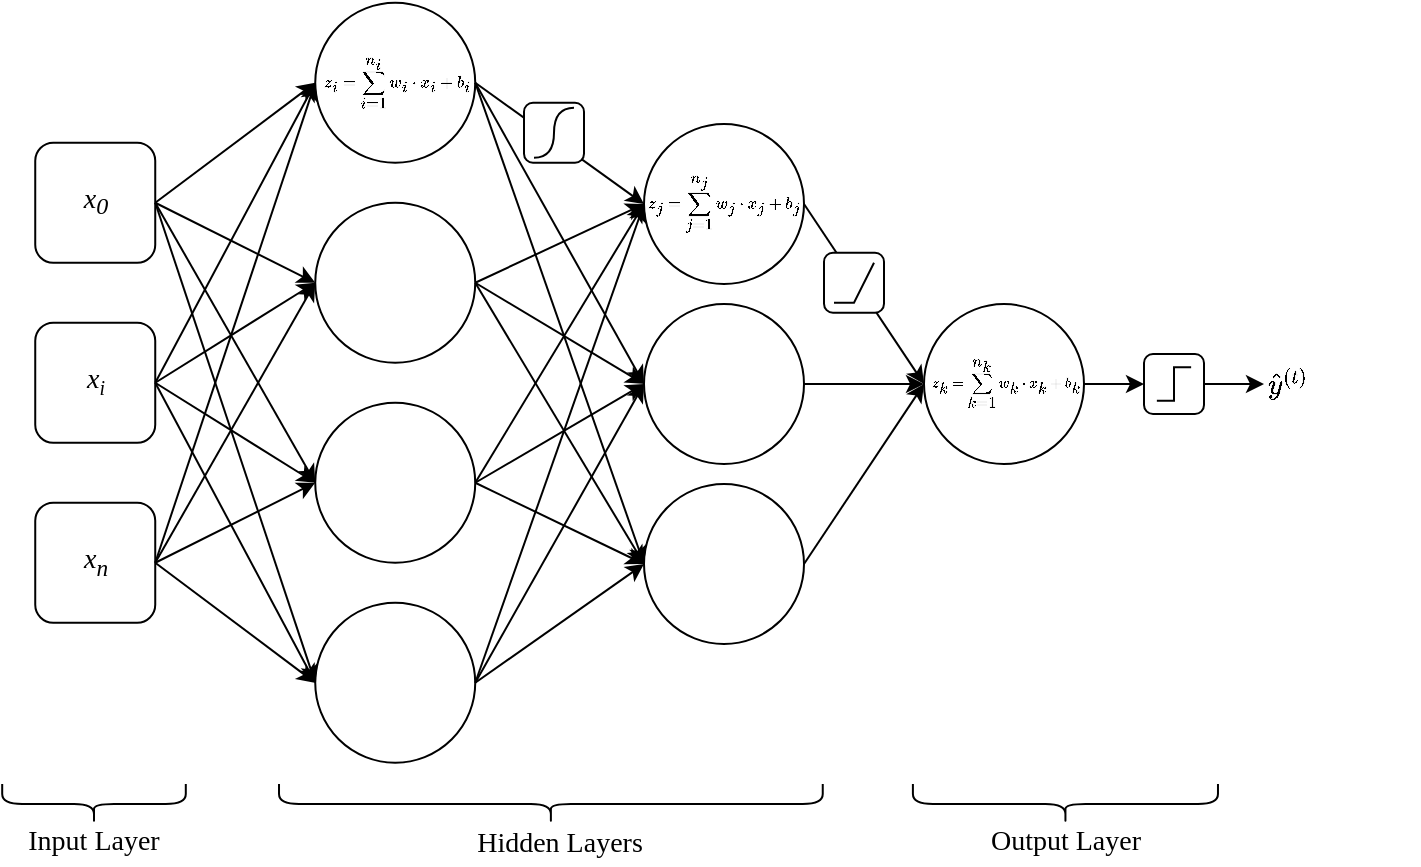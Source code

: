 <mxfile version="19.0.1" type="device"><diagram id="zTrm6CXCA7BvA5WPWr1C" name="Page-1"><mxGraphModel dx="1178" dy="695" grid="1" gridSize="10" guides="1" tooltips="1" connect="1" arrows="1" fold="1" page="1" pageScale="1" pageWidth="1169" pageHeight="1654" math="1" shadow="0"><root><mxCell id="0"/><mxCell id="1" parent="0"/><mxCell id="w0d3OG-aLKGKFuULK2Uq-380" value="" style="whiteSpace=wrap;html=1;aspect=fixed;rounded=1;fontFamily=Linux Libertine;fontSize=7;strokeWidth=1;fillColor=none;" parent="1" vertex="1"><mxGeometry x="455.62" y="509.38" width="60" height="60" as="geometry"/></mxCell><mxCell id="w0d3OG-aLKGKFuULK2Uq-379" value="" style="whiteSpace=wrap;html=1;aspect=fixed;rounded=1;fontFamily=Linux Libertine;fontSize=7;strokeWidth=1;fillColor=none;" parent="1" vertex="1"><mxGeometry x="455.62" y="419.38" width="60" height="60" as="geometry"/></mxCell><mxCell id="w0d3OG-aLKGKFuULK2Uq-378" value="" style="whiteSpace=wrap;html=1;aspect=fixed;rounded=1;fontFamily=Linux Libertine;fontSize=7;strokeWidth=1;fillColor=none;" parent="1" vertex="1"><mxGeometry x="455.62" y="329.38" width="60" height="60" as="geometry"/></mxCell><mxCell id="w0d3OG-aLKGKFuULK2Uq-266" value="" style="ellipse;whiteSpace=wrap;html=1;aspect=fixed;" parent="1" vertex="1"><mxGeometry x="900" y="410" width="80" height="80" as="geometry"/></mxCell><mxCell id="w0d3OG-aLKGKFuULK2Uq-26" value="" style="ellipse;whiteSpace=wrap;html=1;aspect=fixed;" parent="1" vertex="1"><mxGeometry x="595.62" y="459.38" width="80" height="80" as="geometry"/></mxCell><mxCell id="w0d3OG-aLKGKFuULK2Uq-27" value="" style="ellipse;whiteSpace=wrap;html=1;aspect=fixed;" parent="1" vertex="1"><mxGeometry x="595.62" y="359.38" width="80" height="80" as="geometry"/></mxCell><mxCell id="w0d3OG-aLKGKFuULK2Uq-28" value="" style="ellipse;whiteSpace=wrap;html=1;aspect=fixed;" parent="1" vertex="1"><mxGeometry x="595.62" y="259.38" width="80" height="80" as="geometry"/></mxCell><mxCell id="w0d3OG-aLKGKFuULK2Uq-29" value="" style="ellipse;whiteSpace=wrap;html=1;aspect=fixed;" parent="1" vertex="1"><mxGeometry x="595.62" y="559.38" width="80" height="80" as="geometry"/></mxCell><mxCell id="w0d3OG-aLKGKFuULK2Uq-30" value="&lt;i style=&quot;&quot;&gt;x&lt;sub style=&quot;&quot;&gt;&lt;font style=&quot;font-size: 12px;&quot;&gt;0&lt;/font&gt;&lt;/sub&gt;&lt;/i&gt;" style="text;html=1;strokeColor=none;fillColor=none;align=center;verticalAlign=middle;whiteSpace=wrap;rounded=0;fontFamily=Linux Libertine;fontSize=14;" parent="1" vertex="1"><mxGeometry x="475.62" y="349.38" width="20" height="20" as="geometry"/></mxCell><mxCell id="w0d3OG-aLKGKFuULK2Uq-34" value="&lt;i style=&quot;&quot;&gt;x&lt;span style=&quot;font-size: 12px;&quot;&gt;&lt;sub&gt;i&lt;/sub&gt;&lt;/span&gt;&lt;/i&gt;" style="text;html=1;strokeColor=none;fillColor=none;align=center;verticalAlign=middle;whiteSpace=wrap;rounded=0;fontFamily=Linux Libertine;fontSize=14;" parent="1" vertex="1"><mxGeometry x="475.62" y="439.38" width="20" height="20" as="geometry"/></mxCell><mxCell id="w0d3OG-aLKGKFuULK2Uq-35" value="&lt;i style=&quot;&quot;&gt;x&lt;sub&gt;n&lt;/sub&gt;&lt;/i&gt;" style="text;html=1;strokeColor=none;fillColor=none;align=center;verticalAlign=middle;whiteSpace=wrap;rounded=0;fontFamily=Linux Libertine;fontSize=14;" parent="1" vertex="1"><mxGeometry x="475.62" y="529.38" width="20" height="20" as="geometry"/></mxCell><mxCell id="w0d3OG-aLKGKFuULK2Uq-146" value="" style="endArrow=classic;html=1;rounded=0;fontSize=5;exitX=1;exitY=0.5;exitDx=0;exitDy=0;entryX=0;entryY=0.5;entryDx=0;entryDy=0;" parent="1" source="w0d3OG-aLKGKFuULK2Uq-378" target="w0d3OG-aLKGKFuULK2Uq-27" edge="1"><mxGeometry width="50" height="50" relative="1" as="geometry"><mxPoint x="535.62" y="359.38" as="sourcePoint"/><mxPoint x="615.62" y="469.38" as="targetPoint"/></mxGeometry></mxCell><mxCell id="w0d3OG-aLKGKFuULK2Uq-147" value="" style="endArrow=classic;html=1;rounded=0;fontSize=5;exitX=1;exitY=0.5;exitDx=0;exitDy=0;entryX=0;entryY=0.5;entryDx=0;entryDy=0;" parent="1" source="w0d3OG-aLKGKFuULK2Uq-379" target="w0d3OG-aLKGKFuULK2Uq-26" edge="1"><mxGeometry width="50" height="50" relative="1" as="geometry"><mxPoint x="535.62" y="449.38" as="sourcePoint"/><mxPoint x="625.62" y="479.38" as="targetPoint"/></mxGeometry></mxCell><mxCell id="w0d3OG-aLKGKFuULK2Uq-148" value="" style="endArrow=classic;html=1;rounded=0;fontSize=5;exitX=1;exitY=0.5;exitDx=0;exitDy=0;entryX=0;entryY=0.5;entryDx=0;entryDy=0;" parent="1" source="w0d3OG-aLKGKFuULK2Uq-378" target="w0d3OG-aLKGKFuULK2Uq-26" edge="1"><mxGeometry width="50" height="50" relative="1" as="geometry"><mxPoint x="535.62" y="359.38" as="sourcePoint"/><mxPoint x="635.62" y="489.38" as="targetPoint"/></mxGeometry></mxCell><mxCell id="w0d3OG-aLKGKFuULK2Uq-149" value="" style="endArrow=classic;html=1;rounded=0;fontSize=5;exitX=1;exitY=0.5;exitDx=0;exitDy=0;entryX=0;entryY=0.5;entryDx=0;entryDy=0;" parent="1" source="w0d3OG-aLKGKFuULK2Uq-378" target="w0d3OG-aLKGKFuULK2Uq-29" edge="1"><mxGeometry width="50" height="50" relative="1" as="geometry"><mxPoint x="535.62" y="359.38" as="sourcePoint"/><mxPoint x="645.62" y="499.38" as="targetPoint"/></mxGeometry></mxCell><mxCell id="w0d3OG-aLKGKFuULK2Uq-150" value="" style="endArrow=classic;html=1;rounded=0;fontSize=5;exitX=1;exitY=0.5;exitDx=0;exitDy=0;entryX=0;entryY=0.5;entryDx=0;entryDy=0;" parent="1" source="w0d3OG-aLKGKFuULK2Uq-379" target="w0d3OG-aLKGKFuULK2Uq-28" edge="1"><mxGeometry width="50" height="50" relative="1" as="geometry"><mxPoint x="535.62" y="449.38" as="sourcePoint"/><mxPoint x="655.62" y="509.38" as="targetPoint"/></mxGeometry></mxCell><mxCell id="w0d3OG-aLKGKFuULK2Uq-151" value="" style="endArrow=classic;html=1;rounded=0;fontSize=5;exitX=1;exitY=0.5;exitDx=0;exitDy=0;entryX=0;entryY=0.5;entryDx=0;entryDy=0;" parent="1" source="w0d3OG-aLKGKFuULK2Uq-379" target="w0d3OG-aLKGKFuULK2Uq-27" edge="1"><mxGeometry width="50" height="50" relative="1" as="geometry"><mxPoint x="535.62" y="449.38" as="sourcePoint"/><mxPoint x="665.62" y="519.38" as="targetPoint"/></mxGeometry></mxCell><mxCell id="w0d3OG-aLKGKFuULK2Uq-152" value="" style="endArrow=classic;html=1;rounded=0;fontSize=5;exitX=1;exitY=0.5;exitDx=0;exitDy=0;entryX=0;entryY=0.5;entryDx=0;entryDy=0;" parent="1" source="w0d3OG-aLKGKFuULK2Uq-379" target="w0d3OG-aLKGKFuULK2Uq-29" edge="1"><mxGeometry width="50" height="50" relative="1" as="geometry"><mxPoint x="535.62" y="449.38" as="sourcePoint"/><mxPoint x="675.62" y="529.38" as="targetPoint"/></mxGeometry></mxCell><mxCell id="w0d3OG-aLKGKFuULK2Uq-153" value="" style="endArrow=classic;html=1;rounded=0;fontSize=5;exitX=1;exitY=0.5;exitDx=0;exitDy=0;entryX=0;entryY=0.5;entryDx=0;entryDy=0;" parent="1" source="w0d3OG-aLKGKFuULK2Uq-380" target="w0d3OG-aLKGKFuULK2Uq-28" edge="1"><mxGeometry width="50" height="50" relative="1" as="geometry"><mxPoint x="535.62" y="539.38" as="sourcePoint"/><mxPoint x="685.62" y="539.38" as="targetPoint"/></mxGeometry></mxCell><mxCell id="w0d3OG-aLKGKFuULK2Uq-154" value="" style="endArrow=classic;html=1;rounded=0;fontSize=5;entryX=0;entryY=0.5;entryDx=0;entryDy=0;exitX=1;exitY=0.5;exitDx=0;exitDy=0;" parent="1" source="w0d3OG-aLKGKFuULK2Uq-380" target="w0d3OG-aLKGKFuULK2Uq-27" edge="1"><mxGeometry width="50" height="50" relative="1" as="geometry"><mxPoint x="545.62" y="539.38" as="sourcePoint"/><mxPoint x="695.62" y="549.38" as="targetPoint"/></mxGeometry></mxCell><mxCell id="w0d3OG-aLKGKFuULK2Uq-155" value="" style="endArrow=classic;html=1;rounded=0;fontSize=5;exitX=1;exitY=0.5;exitDx=0;exitDy=0;entryX=0;entryY=0.5;entryDx=0;entryDy=0;" parent="1" source="w0d3OG-aLKGKFuULK2Uq-380" target="w0d3OG-aLKGKFuULK2Uq-26" edge="1"><mxGeometry width="50" height="50" relative="1" as="geometry"><mxPoint x="535.62" y="539.38" as="sourcePoint"/><mxPoint x="705.62" y="559.38" as="targetPoint"/></mxGeometry></mxCell><mxCell id="w0d3OG-aLKGKFuULK2Uq-156" value="" style="endArrow=classic;html=1;rounded=0;fontSize=5;exitX=1;exitY=0.5;exitDx=0;exitDy=0;entryX=0;entryY=0.5;entryDx=0;entryDy=0;" parent="1" source="w0d3OG-aLKGKFuULK2Uq-380" target="w0d3OG-aLKGKFuULK2Uq-29" edge="1"><mxGeometry width="50" height="50" relative="1" as="geometry"><mxPoint x="535.62" y="539.38" as="sourcePoint"/><mxPoint x="715.62" y="569.38" as="targetPoint"/></mxGeometry></mxCell><mxCell id="w0d3OG-aLKGKFuULK2Uq-157" value="" style="ellipse;whiteSpace=wrap;html=1;aspect=fixed;" parent="1" vertex="1"><mxGeometry x="760" y="320" width="80" height="80" as="geometry"/></mxCell><mxCell id="w0d3OG-aLKGKFuULK2Uq-158" value="" style="ellipse;whiteSpace=wrap;html=1;aspect=fixed;" parent="1" vertex="1"><mxGeometry x="760" y="410" width="80" height="80" as="geometry"/></mxCell><mxCell id="w0d3OG-aLKGKFuULK2Uq-159" value="" style="ellipse;whiteSpace=wrap;html=1;aspect=fixed;" parent="1" vertex="1"><mxGeometry x="760" y="500" width="80" height="80" as="geometry"/></mxCell><mxCell id="w0d3OG-aLKGKFuULK2Uq-162" value="" style="endArrow=classic;html=1;rounded=0;fontSize=5;exitX=1;exitY=0.5;exitDx=0;exitDy=0;entryX=0;entryY=0.5;entryDx=0;entryDy=0;" parent="1" source="w0d3OG-aLKGKFuULK2Uq-157" target="w0d3OG-aLKGKFuULK2Uq-266" edge="1"><mxGeometry x="0.302" y="-3" width="50" height="50" relative="1" as="geometry"><mxPoint x="730" y="530" as="sourcePoint"/><mxPoint x="890" y="450" as="targetPoint"/><mxPoint as="offset"/></mxGeometry></mxCell><mxCell id="w0d3OG-aLKGKFuULK2Uq-163" value="" style="endArrow=classic;html=1;rounded=0;fontSize=5;exitX=1;exitY=0.5;exitDx=0;exitDy=0;entryX=0;entryY=0.5;entryDx=0;entryDy=0;" parent="1" source="w0d3OG-aLKGKFuULK2Uq-27" target="w0d3OG-aLKGKFuULK2Uq-157" edge="1"><mxGeometry width="50" height="50" relative="1" as="geometry"><mxPoint x="780" y="540" as="sourcePoint"/><mxPoint x="830" y="490" as="targetPoint"/></mxGeometry></mxCell><mxCell id="w0d3OG-aLKGKFuULK2Uq-164" value="" style="endArrow=classic;html=1;rounded=0;fontSize=5;exitX=1;exitY=0.5;exitDx=0;exitDy=0;entryX=0;entryY=0.5;entryDx=0;entryDy=0;" parent="1" source="w0d3OG-aLKGKFuULK2Uq-26" target="w0d3OG-aLKGKFuULK2Uq-157" edge="1"><mxGeometry width="50" height="50" relative="1" as="geometry"><mxPoint x="790" y="550" as="sourcePoint"/><mxPoint x="840" y="500" as="targetPoint"/></mxGeometry></mxCell><mxCell id="w0d3OG-aLKGKFuULK2Uq-165" value="" style="endArrow=classic;html=1;rounded=0;fontSize=5;exitX=1;exitY=0.5;exitDx=0;exitDy=0;entryX=0;entryY=0.5;entryDx=0;entryDy=0;" parent="1" source="w0d3OG-aLKGKFuULK2Uq-29" target="w0d3OG-aLKGKFuULK2Uq-157" edge="1"><mxGeometry width="50" height="50" relative="1" as="geometry"><mxPoint x="800" y="560" as="sourcePoint"/><mxPoint x="850" y="510" as="targetPoint"/></mxGeometry></mxCell><mxCell id="w0d3OG-aLKGKFuULK2Uq-166" value="" style="endArrow=classic;html=1;rounded=0;fontSize=5;exitX=1;exitY=0.5;exitDx=0;exitDy=0;entryX=0;entryY=0.5;entryDx=0;entryDy=0;" parent="1" source="w0d3OG-aLKGKFuULK2Uq-28" target="w0d3OG-aLKGKFuULK2Uq-158" edge="1"><mxGeometry width="50" height="50" relative="1" as="geometry"><mxPoint x="810" y="570" as="sourcePoint"/><mxPoint x="860" y="520" as="targetPoint"/></mxGeometry></mxCell><mxCell id="w0d3OG-aLKGKFuULK2Uq-167" value="" style="endArrow=classic;html=1;rounded=0;fontSize=5;exitX=1;exitY=0.5;exitDx=0;exitDy=0;entryX=0;entryY=0.5;entryDx=0;entryDy=0;" parent="1" source="w0d3OG-aLKGKFuULK2Uq-28" target="w0d3OG-aLKGKFuULK2Uq-159" edge="1"><mxGeometry width="50" height="50" relative="1" as="geometry"><mxPoint x="820" y="580" as="sourcePoint"/><mxPoint x="870" y="530" as="targetPoint"/></mxGeometry></mxCell><mxCell id="w0d3OG-aLKGKFuULK2Uq-168" value="" style="endArrow=classic;html=1;rounded=0;fontSize=5;exitX=1;exitY=0.5;exitDx=0;exitDy=0;entryX=0;entryY=0.5;entryDx=0;entryDy=0;" parent="1" source="w0d3OG-aLKGKFuULK2Uq-27" target="w0d3OG-aLKGKFuULK2Uq-158" edge="1"><mxGeometry width="50" height="50" relative="1" as="geometry"><mxPoint x="830" y="590" as="sourcePoint"/><mxPoint x="880" y="540" as="targetPoint"/></mxGeometry></mxCell><mxCell id="w0d3OG-aLKGKFuULK2Uq-169" value="" style="endArrow=classic;html=1;rounded=0;fontSize=5;exitX=1;exitY=0.5;exitDx=0;exitDy=0;entryX=0;entryY=0.5;entryDx=0;entryDy=0;" parent="1" source="w0d3OG-aLKGKFuULK2Uq-27" target="w0d3OG-aLKGKFuULK2Uq-159" edge="1"><mxGeometry width="50" height="50" relative="1" as="geometry"><mxPoint x="840" y="600" as="sourcePoint"/><mxPoint x="890" y="550" as="targetPoint"/></mxGeometry></mxCell><mxCell id="w0d3OG-aLKGKFuULK2Uq-171" value="" style="endArrow=classic;html=1;rounded=0;fontSize=5;exitX=1;exitY=0.5;exitDx=0;exitDy=0;entryX=0;entryY=0.5;entryDx=0;entryDy=0;" parent="1" source="w0d3OG-aLKGKFuULK2Uq-26" target="w0d3OG-aLKGKFuULK2Uq-158" edge="1"><mxGeometry width="50" height="50" relative="1" as="geometry"><mxPoint x="850" y="610" as="sourcePoint"/><mxPoint x="900" y="560" as="targetPoint"/></mxGeometry></mxCell><mxCell id="w0d3OG-aLKGKFuULK2Uq-172" value="" style="endArrow=classic;html=1;rounded=0;fontSize=5;exitX=1;exitY=0.5;exitDx=0;exitDy=0;entryX=0;entryY=0.5;entryDx=0;entryDy=0;" parent="1" source="w0d3OG-aLKGKFuULK2Uq-26" target="w0d3OG-aLKGKFuULK2Uq-159" edge="1"><mxGeometry width="50" height="50" relative="1" as="geometry"><mxPoint x="860" y="620" as="sourcePoint"/><mxPoint x="910" y="570" as="targetPoint"/></mxGeometry></mxCell><mxCell id="w0d3OG-aLKGKFuULK2Uq-173" value="" style="endArrow=classic;html=1;rounded=0;fontSize=5;entryX=0;entryY=0.5;entryDx=0;entryDy=0;exitX=1;exitY=0.5;exitDx=0;exitDy=0;" parent="1" source="w0d3OG-aLKGKFuULK2Uq-29" target="w0d3OG-aLKGKFuULK2Uq-158" edge="1"><mxGeometry width="50" height="50" relative="1" as="geometry"><mxPoint x="720" y="600" as="sourcePoint"/><mxPoint x="920" y="580" as="targetPoint"/></mxGeometry></mxCell><mxCell id="w0d3OG-aLKGKFuULK2Uq-174" value="" style="endArrow=classic;html=1;rounded=0;fontSize=5;exitX=1;exitY=0.5;exitDx=0;exitDy=0;entryX=0;entryY=0.5;entryDx=0;entryDy=0;" parent="1" source="w0d3OG-aLKGKFuULK2Uq-29" target="w0d3OG-aLKGKFuULK2Uq-159" edge="1"><mxGeometry width="50" height="50" relative="1" as="geometry"><mxPoint x="880" y="640" as="sourcePoint"/><mxPoint x="930" y="590" as="targetPoint"/></mxGeometry></mxCell><mxCell id="w0d3OG-aLKGKFuULK2Uq-175" value="" style="endArrow=classic;html=1;rounded=0;fontSize=5;exitX=1;exitY=0.5;exitDx=0;exitDy=0;entryX=0;entryY=0.5;entryDx=0;entryDy=0;" parent="1" source="w0d3OG-aLKGKFuULK2Uq-158" target="w0d3OG-aLKGKFuULK2Uq-266" edge="1"><mxGeometry width="50" height="50" relative="1" as="geometry"><mxPoint x="850" y="650" as="sourcePoint"/><mxPoint x="890" y="450" as="targetPoint"/></mxGeometry></mxCell><mxCell id="w0d3OG-aLKGKFuULK2Uq-176" value="" style="endArrow=classic;html=1;rounded=0;fontSize=5;exitX=1;exitY=0.5;exitDx=0;exitDy=0;entryX=0;entryY=0.5;entryDx=0;entryDy=0;" parent="1" source="w0d3OG-aLKGKFuULK2Uq-159" target="w0d3OG-aLKGKFuULK2Uq-266" edge="1"><mxGeometry width="50" height="50" relative="1" as="geometry"><mxPoint x="860" y="660" as="sourcePoint"/><mxPoint x="890" y="450" as="targetPoint"/></mxGeometry></mxCell><mxCell id="w0d3OG-aLKGKFuULK2Uq-178" value="Hidden Layers" style="text;html=1;strokeColor=none;fillColor=none;align=center;verticalAlign=middle;whiteSpace=wrap;rounded=0;fontSize=14;fontFamily=Linux Libertine;" parent="1" vertex="1"><mxGeometry x="657.5" y="670" width="120" height="20" as="geometry"/></mxCell><mxCell id="w0d3OG-aLKGKFuULK2Uq-180" value="Output Layer" style="text;html=1;strokeColor=none;fillColor=none;align=center;verticalAlign=middle;whiteSpace=wrap;rounded=0;fontSize=14;fontFamily=Linux Libertine;" parent="1" vertex="1"><mxGeometry x="920.72" y="669.38" width="100" height="20" as="geometry"/></mxCell><mxCell id="w0d3OG-aLKGKFuULK2Uq-181" value="Input Layer" style="text;html=1;strokeColor=none;fillColor=none;align=center;verticalAlign=middle;whiteSpace=wrap;rounded=0;fontSize=14;fontFamily=Linux Libertine;" parent="1" vertex="1"><mxGeometry x="440" y="669.38" width="90" height="20" as="geometry"/></mxCell><mxCell id="w0d3OG-aLKGKFuULK2Uq-183" value="" style="shape=curlyBracket;whiteSpace=wrap;html=1;rounded=1;fontFamily=Linux Libertine;fontSize=13;strokeWidth=1;fillColor=none;rotation=-90;" parent="1" vertex="1"><mxGeometry x="703.44" y="524.07" width="20" height="271.87" as="geometry"/></mxCell><mxCell id="w0d3OG-aLKGKFuULK2Uq-242" value="" style="shape=curlyBracket;whiteSpace=wrap;html=1;rounded=1;fontFamily=Linux Libertine;fontSize=13;strokeWidth=1;fillColor=none;rotation=-90;" parent="1" vertex="1"><mxGeometry x="475" y="614.11" width="20" height="91.8" as="geometry"/></mxCell><mxCell id="w0d3OG-aLKGKFuULK2Uq-243" value="" style="shape=curlyBracket;whiteSpace=wrap;html=1;rounded=1;fontFamily=Linux Libertine;fontSize=13;strokeWidth=1;fillColor=none;rotation=-90;" parent="1" vertex="1"><mxGeometry x="960.72" y="583.73" width="20" height="152.54" as="geometry"/></mxCell><mxCell id="w0d3OG-aLKGKFuULK2Uq-253" value="\[&lt;br style=&quot;font-size: 8px;&quot;&gt;z_j = \sum_{j=1}^{n_j}&amp;nbsp;w_j \cdot x_j + b_j&lt;br style=&quot;font-size: 8px;&quot;&gt;\]" style="text;whiteSpace=wrap;html=1;fontSize=8;fontFamily=Linux Libertine;verticalAlign=middle;" parent="1" vertex="1"><mxGeometry x="760" y="345" width="75" height="30" as="geometry"/></mxCell><mxCell id="w0d3OG-aLKGKFuULK2Uq-270" value="\[&lt;br style=&quot;font-size: 8px;&quot;&gt;z_i = \sum_{i=1}^{n_i} w_i \cdot x_i + b_i&lt;br style=&quot;font-size: 8px;&quot;&gt;\]" style="text;whiteSpace=wrap;html=1;fontSize=8;fontFamily=Linux Libertine;verticalAlign=middle;" parent="1" vertex="1"><mxGeometry x="598.12" y="284.38" width="75" height="30" as="geometry"/></mxCell><mxCell id="w0d3OG-aLKGKFuULK2Uq-340" value="" style="endArrow=classic;html=1;rounded=0;fontFamily=Linux Libertine;fontSize=14;exitX=1;exitY=0.5;exitDx=0;exitDy=0;entryX=0;entryY=0.5;entryDx=0;entryDy=0;" parent="1" source="w0d3OG-aLKGKFuULK2Uq-378" target="w0d3OG-aLKGKFuULK2Uq-28" edge="1"><mxGeometry width="50" height="50" relative="1" as="geometry"><mxPoint x="535.62" y="359.38" as="sourcePoint"/><mxPoint x="775.62" y="329.38" as="targetPoint"/></mxGeometry></mxCell><mxCell id="w0d3OG-aLKGKFuULK2Uq-341" value="" style="endArrow=classic;html=1;rounded=0;fontFamily=Linux Libertine;fontSize=14;exitX=1;exitY=0.5;exitDx=0;exitDy=0;entryX=0;entryY=0.5;entryDx=0;entryDy=0;" parent="1" source="w0d3OG-aLKGKFuULK2Uq-28" target="w0d3OG-aLKGKFuULK2Uq-157" edge="1"><mxGeometry width="50" height="50" relative="1" as="geometry"><mxPoint x="720" y="280" as="sourcePoint"/><mxPoint x="740" y="360" as="targetPoint"/></mxGeometry></mxCell><mxCell id="w0d3OG-aLKGKFuULK2Uq-281" value="" style="group" parent="1" vertex="1" connectable="0"><mxGeometry x="700" y="309.38" width="30" height="30" as="geometry"/></mxCell><mxCell id="w0d3OG-aLKGKFuULK2Uq-282" value="" style="rounded=1;whiteSpace=wrap;html=1;fontFamily=Linux Libertine;fontSize=10;" parent="w0d3OG-aLKGKFuULK2Uq-281" vertex="1"><mxGeometry width="30" height="30" as="geometry"/></mxCell><mxCell id="w0d3OG-aLKGKFuULK2Uq-298" value="" style="endArrow=none;html=1;fontFamily=Linux Libertine;fontSize=14;curved=1;" parent="w0d3OG-aLKGKFuULK2Uq-281" edge="1"><mxGeometry width="50" height="50" relative="1" as="geometry"><mxPoint x="5" y="27.5" as="sourcePoint"/><mxPoint x="25" y="2.5" as="targetPoint"/><Array as="points"><mxPoint x="15" y="27.5"/><mxPoint x="15" y="2.5"/></Array></mxGeometry></mxCell><mxCell id="w0d3OG-aLKGKFuULK2Uq-342" value="" style="group" parent="1" vertex="1" connectable="0"><mxGeometry x="850" y="384.38" width="30" height="30" as="geometry"/></mxCell><mxCell id="w0d3OG-aLKGKFuULK2Uq-343" value="" style="rounded=1;whiteSpace=wrap;html=1;fontFamily=Linux Libertine;fontSize=10;" parent="w0d3OG-aLKGKFuULK2Uq-342" vertex="1"><mxGeometry width="30" height="30" as="geometry"/></mxCell><mxCell id="w0d3OG-aLKGKFuULK2Uq-346" value="" style="endArrow=none;html=1;rounded=0;fontFamily=Linux Libertine;fontSize=14;" parent="w0d3OG-aLKGKFuULK2Uq-342" edge="1"><mxGeometry width="50" height="50" relative="1" as="geometry"><mxPoint x="5" y="25" as="sourcePoint"/><mxPoint x="25" y="5" as="targetPoint"/><Array as="points"><mxPoint x="15" y="25"/></Array></mxGeometry></mxCell><mxCell id="w0d3OG-aLKGKFuULK2Uq-371" style="edgeStyle=orthogonalEdgeStyle;rounded=0;orthogonalLoop=1;jettySize=auto;html=1;exitX=1;exitY=0.5;exitDx=0;exitDy=0;entryX=0;entryY=0.5;entryDx=0;entryDy=0;" parent="1" source="w0d3OG-aLKGKFuULK2Uq-266" target="w0d3OG-aLKGKFuULK2Uq-373" edge="1"><mxGeometry relative="1" as="geometry"><mxPoint x="1010.0" y="454.99" as="sourcePoint"/></mxGeometry></mxCell><mxCell id="w0d3OG-aLKGKFuULK2Uq-372" value="" style="group" parent="1" vertex="1" connectable="0"><mxGeometry x="1010" y="435" width="30" height="30" as="geometry"/></mxCell><mxCell id="w0d3OG-aLKGKFuULK2Uq-373" value="" style="rounded=1;whiteSpace=wrap;html=1;fontFamily=Linux Libertine;fontSize=10;" parent="w0d3OG-aLKGKFuULK2Uq-372" vertex="1"><mxGeometry width="30" height="30" as="geometry"/></mxCell><mxCell id="w0d3OG-aLKGKFuULK2Uq-374" value="" style="group" parent="w0d3OG-aLKGKFuULK2Uq-372" vertex="1" connectable="0"><mxGeometry y="2.5" width="30" height="25" as="geometry"/></mxCell><mxCell id="w0d3OG-aLKGKFuULK2Uq-375" value="" style="endArrow=none;html=1;rounded=0;fontFamily=Linux Libertine;fontSize=10;" parent="w0d3OG-aLKGKFuULK2Uq-374" edge="1"><mxGeometry width="50" height="50" relative="1" as="geometry"><mxPoint x="23.571" y="4.167" as="sourcePoint"/><mxPoint x="6.429" y="20.833" as="targetPoint"/><Array as="points"><mxPoint x="15" y="4.167"/><mxPoint x="15" y="20.833"/></Array></mxGeometry></mxCell><mxCell id="w0d3OG-aLKGKFuULK2Uq-376" style="edgeStyle=orthogonalEdgeStyle;rounded=0;orthogonalLoop=1;jettySize=auto;html=1;exitX=1;exitY=0.5;exitDx=0;exitDy=0;entryX=0;entryY=0.5;entryDx=0;entryDy=0;fontFamily=Linux Libertine;fontSize=10;" parent="1" source="w0d3OG-aLKGKFuULK2Uq-373" target="w0d3OG-aLKGKFuULK2Uq-377" edge="1"><mxGeometry relative="1" as="geometry"><mxPoint x="1090" y="454.99" as="targetPoint"/></mxGeometry></mxCell><mxCell id="w0d3OG-aLKGKFuULK2Uq-377" value="\( \hat{y}^{(t)} \)" style="text;whiteSpace=wrap;html=1;fontSize=14;fontFamily=Linux Libertine;verticalAlign=middle;" parent="1" vertex="1"><mxGeometry x="1070" y="438.89" width="20" height="22.22" as="geometry"/></mxCell><mxCell id="w0d3OG-aLKGKFuULK2Uq-381" value="\[&lt;br style=&quot;font-size: 7px;&quot;&gt;z_k = \sum_{k=1}^{n_k} w_k \cdot x_k + b_k&lt;br style=&quot;font-size: 7px;&quot;&gt;\]" style="text;whiteSpace=wrap;html=1;fontSize=7;fontFamily=Linux Libertine;verticalAlign=middle;" parent="1" vertex="1"><mxGeometry x="902.03" y="435" width="75" height="30" as="geometry"/></mxCell></root></mxGraphModel></diagram></mxfile>